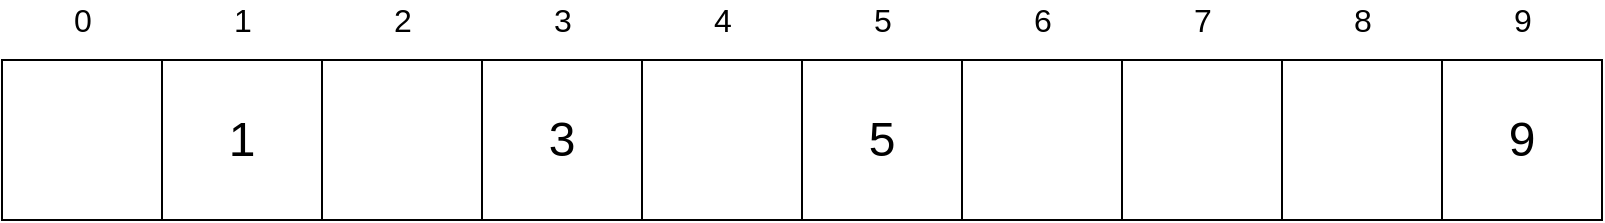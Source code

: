 <mxfile version="17.2.4" type="github">
  <diagram id="fS4IKLbEUlEtTpnM5yqx" name="Page-1">
    <mxGraphModel dx="1307" dy="838" grid="1" gridSize="10" guides="1" tooltips="1" connect="1" arrows="1" fold="1" page="1" pageScale="1" pageWidth="850" pageHeight="1100" math="0" shadow="0">
      <root>
        <mxCell id="0" />
        <mxCell id="1" parent="0" />
        <mxCell id="CTvzVkncMfXOzEARLpJk-15" value="" style="rounded=0;whiteSpace=wrap;html=1;" parent="1" vertex="1">
          <mxGeometry x="40" y="400" width="80" height="80" as="geometry" />
        </mxCell>
        <mxCell id="CTvzVkncMfXOzEARLpJk-16" value="&lt;font style=&quot;font-size: 24px&quot;&gt;1&lt;/font&gt;" style="rounded=0;whiteSpace=wrap;html=1;" parent="1" vertex="1">
          <mxGeometry x="120" y="400" width="80" height="80" as="geometry" />
        </mxCell>
        <mxCell id="CTvzVkncMfXOzEARLpJk-17" value="" style="rounded=0;whiteSpace=wrap;html=1;" parent="1" vertex="1">
          <mxGeometry x="200" y="400" width="80" height="80" as="geometry" />
        </mxCell>
        <mxCell id="CTvzVkncMfXOzEARLpJk-18" value="&lt;font style=&quot;font-size: 24px&quot;&gt;3&lt;/font&gt;" style="rounded=0;whiteSpace=wrap;html=1;" parent="1" vertex="1">
          <mxGeometry x="280" y="400" width="80" height="80" as="geometry" />
        </mxCell>
        <mxCell id="CTvzVkncMfXOzEARLpJk-19" value="" style="rounded=0;whiteSpace=wrap;html=1;" parent="1" vertex="1">
          <mxGeometry x="360" y="400" width="80" height="80" as="geometry" />
        </mxCell>
        <mxCell id="CTvzVkncMfXOzEARLpJk-20" value="&lt;font style=&quot;font-size: 24px&quot;&gt;5&lt;/font&gt;" style="rounded=0;whiteSpace=wrap;html=1;" parent="1" vertex="1">
          <mxGeometry x="440" y="400" width="80" height="80" as="geometry" />
        </mxCell>
        <mxCell id="CTvzVkncMfXOzEARLpJk-21" value="" style="rounded=0;whiteSpace=wrap;html=1;" parent="1" vertex="1">
          <mxGeometry x="520" y="400" width="80" height="80" as="geometry" />
        </mxCell>
        <mxCell id="CTvzVkncMfXOzEARLpJk-22" value="" style="rounded=0;whiteSpace=wrap;html=1;" parent="1" vertex="1">
          <mxGeometry x="600" y="400" width="80" height="80" as="geometry" />
        </mxCell>
        <mxCell id="CTvzVkncMfXOzEARLpJk-23" value="" style="rounded=0;whiteSpace=wrap;html=1;" parent="1" vertex="1">
          <mxGeometry x="680" y="400" width="80" height="80" as="geometry" />
        </mxCell>
        <mxCell id="CTvzVkncMfXOzEARLpJk-24" value="&lt;font style=&quot;font-size: 24px&quot;&gt;9&lt;/font&gt;" style="rounded=0;whiteSpace=wrap;html=1;" parent="1" vertex="1">
          <mxGeometry x="760" y="400" width="80" height="80" as="geometry" />
        </mxCell>
        <mxCell id="_Rfw7HuJtzweJasMxHPs-1" value="&lt;font style=&quot;font-size: 16px&quot;&gt;0&lt;/font&gt;" style="text;html=1;align=center;verticalAlign=middle;resizable=0;points=[];autosize=1;strokeColor=none;fillColor=none;" vertex="1" parent="1">
          <mxGeometry x="70" y="370" width="20" height="20" as="geometry" />
        </mxCell>
        <mxCell id="_Rfw7HuJtzweJasMxHPs-2" value="&lt;font style=&quot;font-size: 16px&quot;&gt;1&lt;/font&gt;" style="text;html=1;align=center;verticalAlign=middle;resizable=0;points=[];autosize=1;strokeColor=none;fillColor=none;" vertex="1" parent="1">
          <mxGeometry x="150" y="370" width="20" height="20" as="geometry" />
        </mxCell>
        <mxCell id="_Rfw7HuJtzweJasMxHPs-3" value="2" style="text;html=1;align=center;verticalAlign=middle;resizable=0;points=[];autosize=1;strokeColor=none;fillColor=none;fontSize=16;" vertex="1" parent="1">
          <mxGeometry x="230" y="370" width="20" height="20" as="geometry" />
        </mxCell>
        <mxCell id="_Rfw7HuJtzweJasMxHPs-4" value="3" style="text;html=1;align=center;verticalAlign=middle;resizable=0;points=[];autosize=1;strokeColor=none;fillColor=none;fontSize=16;" vertex="1" parent="1">
          <mxGeometry x="310" y="370" width="20" height="20" as="geometry" />
        </mxCell>
        <mxCell id="_Rfw7HuJtzweJasMxHPs-5" value="4" style="text;html=1;align=center;verticalAlign=middle;resizable=0;points=[];autosize=1;strokeColor=none;fillColor=none;fontSize=16;" vertex="1" parent="1">
          <mxGeometry x="390" y="370" width="20" height="20" as="geometry" />
        </mxCell>
        <mxCell id="_Rfw7HuJtzweJasMxHPs-6" value="5" style="text;html=1;align=center;verticalAlign=middle;resizable=0;points=[];autosize=1;strokeColor=none;fillColor=none;fontSize=16;" vertex="1" parent="1">
          <mxGeometry x="470" y="370" width="20" height="20" as="geometry" />
        </mxCell>
        <mxCell id="_Rfw7HuJtzweJasMxHPs-7" value="6" style="text;html=1;align=center;verticalAlign=middle;resizable=0;points=[];autosize=1;strokeColor=none;fillColor=none;fontSize=16;" vertex="1" parent="1">
          <mxGeometry x="550" y="370" width="20" height="20" as="geometry" />
        </mxCell>
        <mxCell id="_Rfw7HuJtzweJasMxHPs-8" value="7" style="text;html=1;align=center;verticalAlign=middle;resizable=0;points=[];autosize=1;strokeColor=none;fillColor=none;fontSize=16;" vertex="1" parent="1">
          <mxGeometry x="630" y="370" width="20" height="20" as="geometry" />
        </mxCell>
        <mxCell id="_Rfw7HuJtzweJasMxHPs-9" value="8" style="text;html=1;align=center;verticalAlign=middle;resizable=0;points=[];autosize=1;strokeColor=none;fillColor=none;fontSize=16;" vertex="1" parent="1">
          <mxGeometry x="710" y="370" width="20" height="20" as="geometry" />
        </mxCell>
        <mxCell id="_Rfw7HuJtzweJasMxHPs-10" value="9" style="text;html=1;align=center;verticalAlign=middle;resizable=0;points=[];autosize=1;strokeColor=none;fillColor=none;fontSize=16;" vertex="1" parent="1">
          <mxGeometry x="790" y="370" width="20" height="20" as="geometry" />
        </mxCell>
      </root>
    </mxGraphModel>
  </diagram>
</mxfile>
